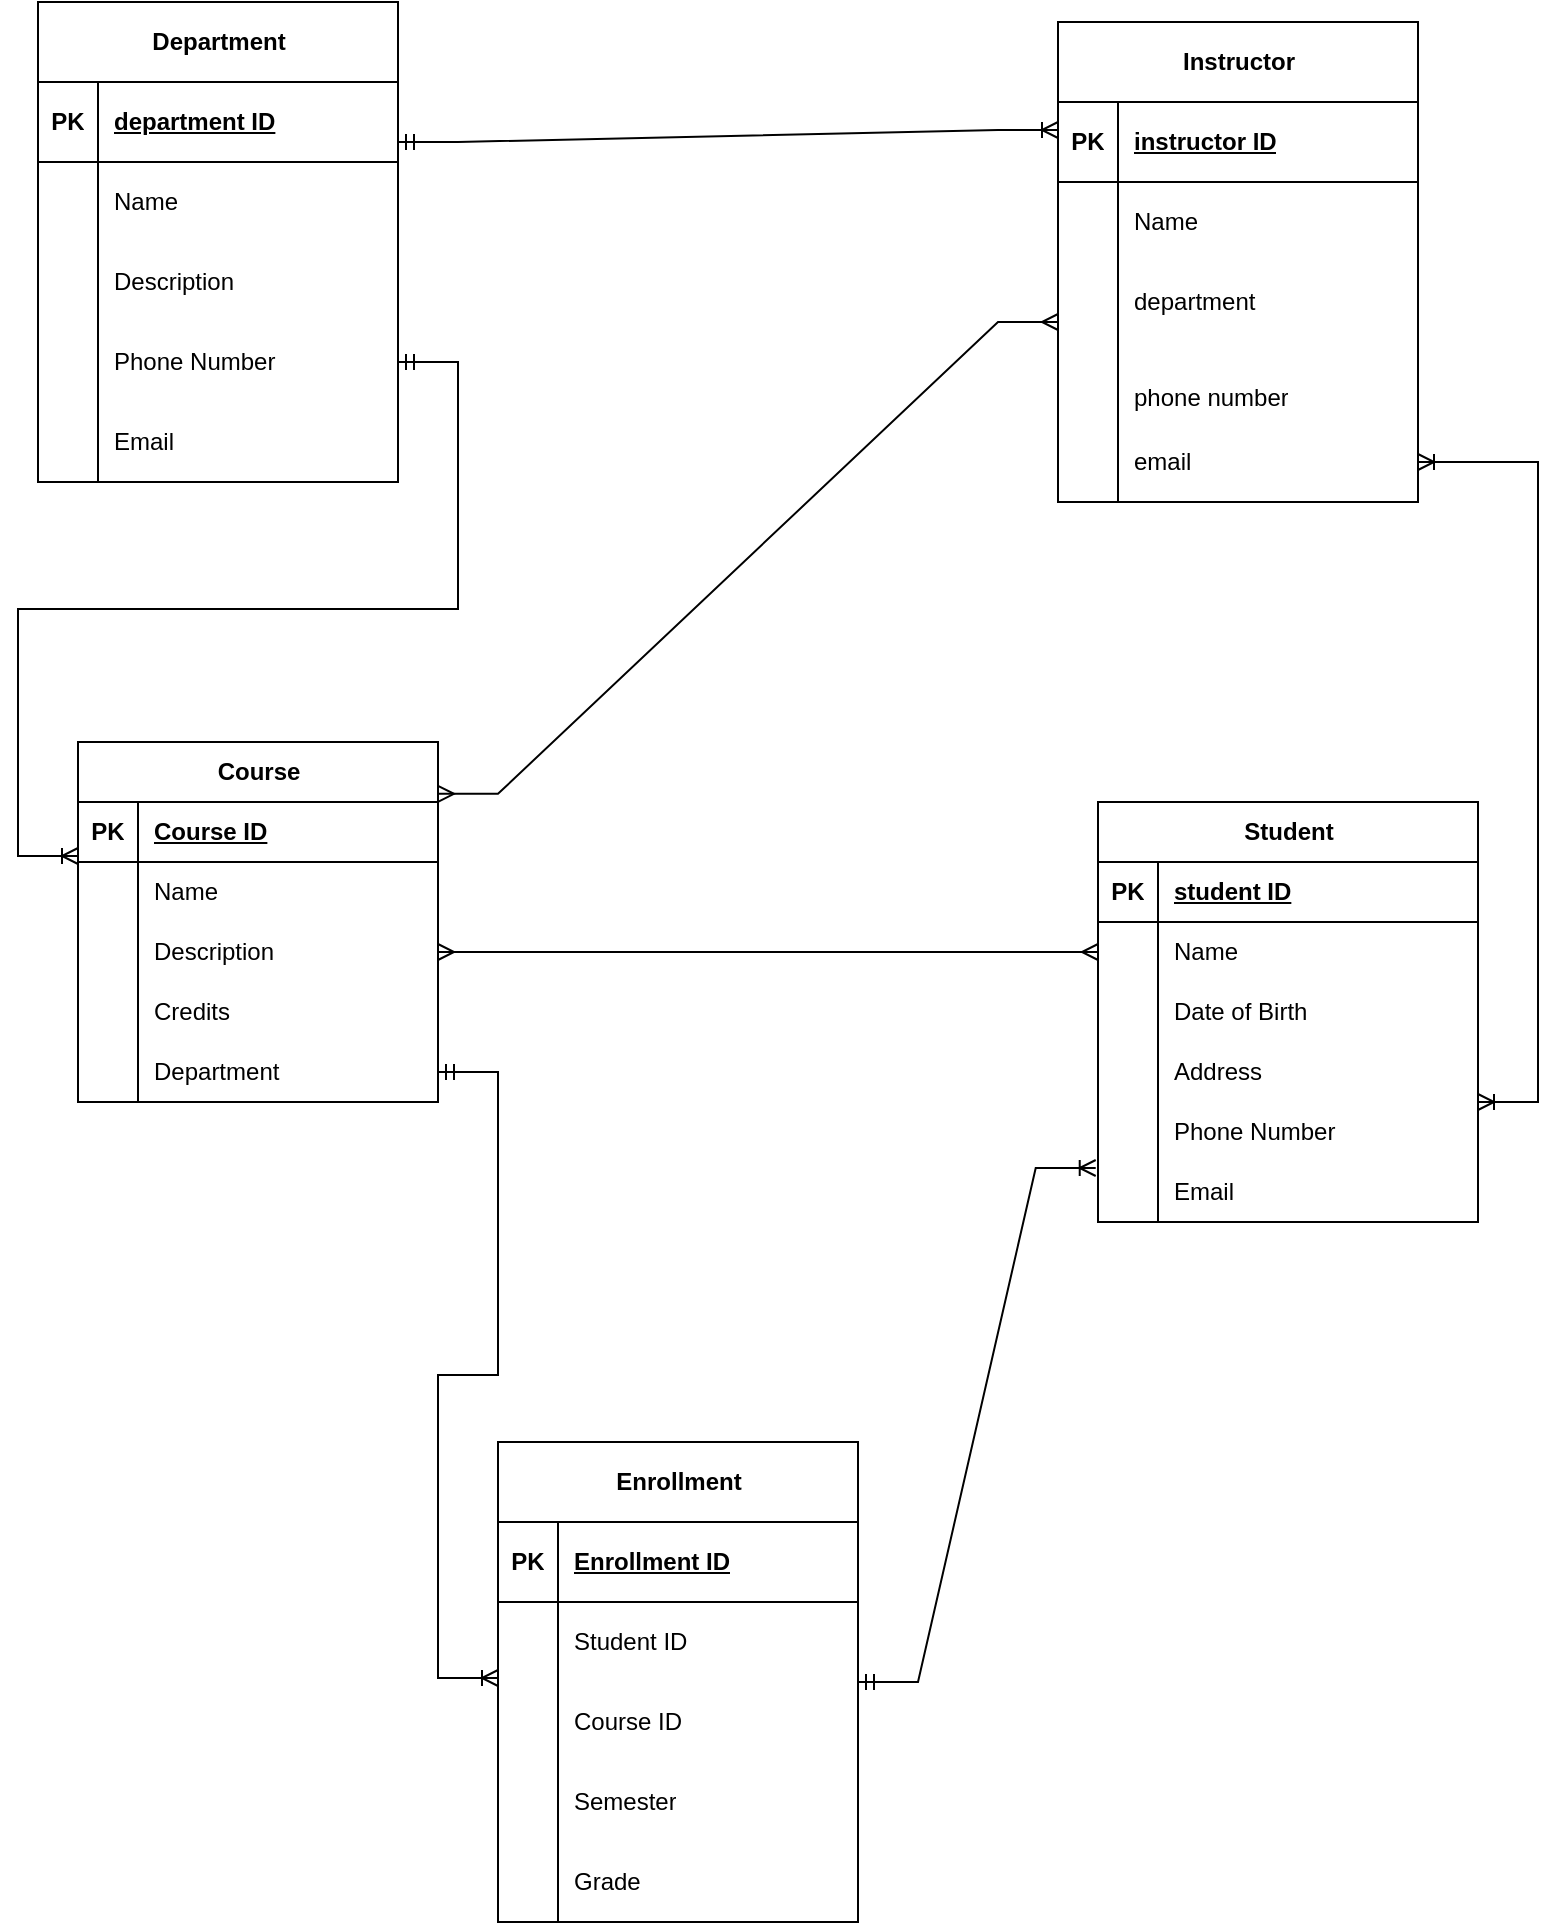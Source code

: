 <mxfile version="26.1.0">
  <diagram name="Page-1" id="ZjhNXSyMbfQHMw7DNjQ8">
    <mxGraphModel dx="852" dy="1535" grid="1" gridSize="10" guides="1" tooltips="1" connect="1" arrows="1" fold="1" page="1" pageScale="1" pageWidth="850" pageHeight="1100" math="0" shadow="0">
      <root>
        <mxCell id="0" />
        <mxCell id="1" parent="0" />
        <mxCell id="JhYnzaIOFsgtqub18lOu-26" value="Department" style="shape=table;startSize=40;container=1;collapsible=1;childLayout=tableLayout;fixedRows=1;rowLines=0;fontStyle=1;align=center;resizeLast=1;html=1;" vertex="1" parent="1">
          <mxGeometry x="90" y="-1040" width="180" height="240" as="geometry" />
        </mxCell>
        <mxCell id="JhYnzaIOFsgtqub18lOu-27" value="" style="shape=tableRow;horizontal=0;startSize=0;swimlaneHead=0;swimlaneBody=0;fillColor=none;collapsible=0;dropTarget=0;points=[[0,0.5],[1,0.5]];portConstraint=eastwest;top=0;left=0;right=0;bottom=1;" vertex="1" parent="JhYnzaIOFsgtqub18lOu-26">
          <mxGeometry y="40" width="180" height="40" as="geometry" />
        </mxCell>
        <mxCell id="JhYnzaIOFsgtqub18lOu-28" value="PK" style="shape=partialRectangle;connectable=0;fillColor=none;top=0;left=0;bottom=0;right=0;fontStyle=1;overflow=hidden;whiteSpace=wrap;html=1;" vertex="1" parent="JhYnzaIOFsgtqub18lOu-27">
          <mxGeometry width="30" height="40" as="geometry">
            <mxRectangle width="30" height="40" as="alternateBounds" />
          </mxGeometry>
        </mxCell>
        <mxCell id="JhYnzaIOFsgtqub18lOu-29" value="department ID" style="shape=partialRectangle;connectable=0;fillColor=none;top=0;left=0;bottom=0;right=0;align=left;spacingLeft=6;fontStyle=5;overflow=hidden;whiteSpace=wrap;html=1;" vertex="1" parent="JhYnzaIOFsgtqub18lOu-27">
          <mxGeometry x="30" width="150" height="40" as="geometry">
            <mxRectangle width="150" height="40" as="alternateBounds" />
          </mxGeometry>
        </mxCell>
        <mxCell id="JhYnzaIOFsgtqub18lOu-33" value="" style="shape=tableRow;horizontal=0;startSize=0;swimlaneHead=0;swimlaneBody=0;fillColor=none;collapsible=0;dropTarget=0;points=[[0,0.5],[1,0.5]];portConstraint=eastwest;top=0;left=0;right=0;bottom=0;" vertex="1" parent="JhYnzaIOFsgtqub18lOu-26">
          <mxGeometry y="80" width="180" height="40" as="geometry" />
        </mxCell>
        <mxCell id="JhYnzaIOFsgtqub18lOu-34" value="" style="shape=partialRectangle;connectable=0;fillColor=none;top=0;left=0;bottom=0;right=0;editable=1;overflow=hidden;whiteSpace=wrap;html=1;" vertex="1" parent="JhYnzaIOFsgtqub18lOu-33">
          <mxGeometry width="30" height="40" as="geometry">
            <mxRectangle width="30" height="40" as="alternateBounds" />
          </mxGeometry>
        </mxCell>
        <mxCell id="JhYnzaIOFsgtqub18lOu-35" value="Name" style="shape=partialRectangle;connectable=0;fillColor=none;top=0;left=0;bottom=0;right=0;align=left;spacingLeft=6;overflow=hidden;whiteSpace=wrap;html=1;" vertex="1" parent="JhYnzaIOFsgtqub18lOu-33">
          <mxGeometry x="30" width="150" height="40" as="geometry">
            <mxRectangle width="150" height="40" as="alternateBounds" />
          </mxGeometry>
        </mxCell>
        <mxCell id="JhYnzaIOFsgtqub18lOu-36" value="" style="shape=tableRow;horizontal=0;startSize=0;swimlaneHead=0;swimlaneBody=0;fillColor=none;collapsible=0;dropTarget=0;points=[[0,0.5],[1,0.5]];portConstraint=eastwest;top=0;left=0;right=0;bottom=0;" vertex="1" parent="JhYnzaIOFsgtqub18lOu-26">
          <mxGeometry y="120" width="180" height="40" as="geometry" />
        </mxCell>
        <mxCell id="JhYnzaIOFsgtqub18lOu-37" value="" style="shape=partialRectangle;connectable=0;fillColor=none;top=0;left=0;bottom=0;right=0;editable=1;overflow=hidden;whiteSpace=wrap;html=1;" vertex="1" parent="JhYnzaIOFsgtqub18lOu-36">
          <mxGeometry width="30" height="40" as="geometry">
            <mxRectangle width="30" height="40" as="alternateBounds" />
          </mxGeometry>
        </mxCell>
        <mxCell id="JhYnzaIOFsgtqub18lOu-38" value="Description" style="shape=partialRectangle;connectable=0;fillColor=none;top=0;left=0;bottom=0;right=0;align=left;spacingLeft=6;overflow=hidden;whiteSpace=wrap;html=1;" vertex="1" parent="JhYnzaIOFsgtqub18lOu-36">
          <mxGeometry x="30" width="150" height="40" as="geometry">
            <mxRectangle width="150" height="40" as="alternateBounds" />
          </mxGeometry>
        </mxCell>
        <mxCell id="JhYnzaIOFsgtqub18lOu-71" style="shape=tableRow;horizontal=0;startSize=0;swimlaneHead=0;swimlaneBody=0;fillColor=none;collapsible=0;dropTarget=0;points=[[0,0.5],[1,0.5]];portConstraint=eastwest;top=0;left=0;right=0;bottom=0;" vertex="1" parent="JhYnzaIOFsgtqub18lOu-26">
          <mxGeometry y="160" width="180" height="40" as="geometry" />
        </mxCell>
        <mxCell id="JhYnzaIOFsgtqub18lOu-72" style="shape=partialRectangle;connectable=0;fillColor=none;top=0;left=0;bottom=0;right=0;editable=1;overflow=hidden;whiteSpace=wrap;html=1;" vertex="1" parent="JhYnzaIOFsgtqub18lOu-71">
          <mxGeometry width="30" height="40" as="geometry">
            <mxRectangle width="30" height="40" as="alternateBounds" />
          </mxGeometry>
        </mxCell>
        <mxCell id="JhYnzaIOFsgtqub18lOu-73" value="Phone Number" style="shape=partialRectangle;connectable=0;fillColor=none;top=0;left=0;bottom=0;right=0;align=left;spacingLeft=6;overflow=hidden;whiteSpace=wrap;html=1;" vertex="1" parent="JhYnzaIOFsgtqub18lOu-71">
          <mxGeometry x="30" width="150" height="40" as="geometry">
            <mxRectangle width="150" height="40" as="alternateBounds" />
          </mxGeometry>
        </mxCell>
        <mxCell id="JhYnzaIOFsgtqub18lOu-74" style="shape=tableRow;horizontal=0;startSize=0;swimlaneHead=0;swimlaneBody=0;fillColor=none;collapsible=0;dropTarget=0;points=[[0,0.5],[1,0.5]];portConstraint=eastwest;top=0;left=0;right=0;bottom=0;" vertex="1" parent="JhYnzaIOFsgtqub18lOu-26">
          <mxGeometry y="200" width="180" height="40" as="geometry" />
        </mxCell>
        <mxCell id="JhYnzaIOFsgtqub18lOu-75" style="shape=partialRectangle;connectable=0;fillColor=none;top=0;left=0;bottom=0;right=0;editable=1;overflow=hidden;whiteSpace=wrap;html=1;" vertex="1" parent="JhYnzaIOFsgtqub18lOu-74">
          <mxGeometry width="30" height="40" as="geometry">
            <mxRectangle width="30" height="40" as="alternateBounds" />
          </mxGeometry>
        </mxCell>
        <mxCell id="JhYnzaIOFsgtqub18lOu-76" value="Email" style="shape=partialRectangle;connectable=0;fillColor=none;top=0;left=0;bottom=0;right=0;align=left;spacingLeft=6;overflow=hidden;whiteSpace=wrap;html=1;" vertex="1" parent="JhYnzaIOFsgtqub18lOu-74">
          <mxGeometry x="30" width="150" height="40" as="geometry">
            <mxRectangle width="150" height="40" as="alternateBounds" />
          </mxGeometry>
        </mxCell>
        <mxCell id="JhYnzaIOFsgtqub18lOu-55" value="Instructor" style="shape=table;startSize=40;container=1;collapsible=1;childLayout=tableLayout;fixedRows=1;rowLines=0;fontStyle=1;align=center;resizeLast=1;html=1;" vertex="1" parent="1">
          <mxGeometry x="600" y="-1030" width="180" height="240" as="geometry" />
        </mxCell>
        <mxCell id="JhYnzaIOFsgtqub18lOu-56" value="" style="shape=tableRow;horizontal=0;startSize=0;swimlaneHead=0;swimlaneBody=0;fillColor=none;collapsible=0;dropTarget=0;points=[[0,0.5],[1,0.5]];portConstraint=eastwest;top=0;left=0;right=0;bottom=1;" vertex="1" parent="JhYnzaIOFsgtqub18lOu-55">
          <mxGeometry y="40" width="180" height="40" as="geometry" />
        </mxCell>
        <mxCell id="JhYnzaIOFsgtqub18lOu-57" value="PK" style="shape=partialRectangle;connectable=0;fillColor=none;top=0;left=0;bottom=0;right=0;fontStyle=1;overflow=hidden;whiteSpace=wrap;html=1;" vertex="1" parent="JhYnzaIOFsgtqub18lOu-56">
          <mxGeometry width="30" height="40" as="geometry">
            <mxRectangle width="30" height="40" as="alternateBounds" />
          </mxGeometry>
        </mxCell>
        <mxCell id="JhYnzaIOFsgtqub18lOu-58" value="instructor ID" style="shape=partialRectangle;connectable=0;fillColor=none;top=0;left=0;bottom=0;right=0;align=left;spacingLeft=6;fontStyle=5;overflow=hidden;whiteSpace=wrap;html=1;" vertex="1" parent="JhYnzaIOFsgtqub18lOu-56">
          <mxGeometry x="30" width="150" height="40" as="geometry">
            <mxRectangle width="150" height="40" as="alternateBounds" />
          </mxGeometry>
        </mxCell>
        <mxCell id="JhYnzaIOFsgtqub18lOu-59" value="" style="shape=tableRow;horizontal=0;startSize=0;swimlaneHead=0;swimlaneBody=0;fillColor=none;collapsible=0;dropTarget=0;points=[[0,0.5],[1,0.5]];portConstraint=eastwest;top=0;left=0;right=0;bottom=0;" vertex="1" parent="JhYnzaIOFsgtqub18lOu-55">
          <mxGeometry y="80" width="180" height="40" as="geometry" />
        </mxCell>
        <mxCell id="JhYnzaIOFsgtqub18lOu-60" value="" style="shape=partialRectangle;connectable=0;fillColor=none;top=0;left=0;bottom=0;right=0;editable=1;overflow=hidden;whiteSpace=wrap;html=1;" vertex="1" parent="JhYnzaIOFsgtqub18lOu-59">
          <mxGeometry width="30" height="40" as="geometry">
            <mxRectangle width="30" height="40" as="alternateBounds" />
          </mxGeometry>
        </mxCell>
        <mxCell id="JhYnzaIOFsgtqub18lOu-61" value="Name" style="shape=partialRectangle;connectable=0;fillColor=none;top=0;left=0;bottom=0;right=0;align=left;spacingLeft=6;overflow=hidden;whiteSpace=wrap;html=1;" vertex="1" parent="JhYnzaIOFsgtqub18lOu-59">
          <mxGeometry x="30" width="150" height="40" as="geometry">
            <mxRectangle width="150" height="40" as="alternateBounds" />
          </mxGeometry>
        </mxCell>
        <mxCell id="JhYnzaIOFsgtqub18lOu-62" value="" style="shape=tableRow;horizontal=0;startSize=0;swimlaneHead=0;swimlaneBody=0;fillColor=none;collapsible=0;dropTarget=0;points=[[0,0.5],[1,0.5]];portConstraint=eastwest;top=0;left=0;right=0;bottom=0;" vertex="1" parent="JhYnzaIOFsgtqub18lOu-55">
          <mxGeometry y="120" width="180" height="40" as="geometry" />
        </mxCell>
        <mxCell id="JhYnzaIOFsgtqub18lOu-63" value="" style="shape=partialRectangle;connectable=0;fillColor=none;top=0;left=0;bottom=0;right=0;editable=1;overflow=hidden;whiteSpace=wrap;html=1;" vertex="1" parent="JhYnzaIOFsgtqub18lOu-62">
          <mxGeometry width="30" height="40" as="geometry">
            <mxRectangle width="30" height="40" as="alternateBounds" />
          </mxGeometry>
        </mxCell>
        <mxCell id="JhYnzaIOFsgtqub18lOu-64" value="department" style="shape=partialRectangle;connectable=0;fillColor=none;top=0;left=0;bottom=0;right=0;align=left;spacingLeft=6;overflow=hidden;whiteSpace=wrap;html=1;" vertex="1" parent="JhYnzaIOFsgtqub18lOu-62">
          <mxGeometry x="30" width="150" height="40" as="geometry">
            <mxRectangle width="150" height="40" as="alternateBounds" />
          </mxGeometry>
        </mxCell>
        <mxCell id="JhYnzaIOFsgtqub18lOu-65" value="" style="shape=tableRow;horizontal=0;startSize=0;swimlaneHead=0;swimlaneBody=0;fillColor=none;collapsible=0;dropTarget=0;points=[[0,0.5],[1,0.5]];portConstraint=eastwest;top=0;left=0;right=0;bottom=0;" vertex="1" parent="JhYnzaIOFsgtqub18lOu-55">
          <mxGeometry y="160" width="180" height="40" as="geometry" />
        </mxCell>
        <mxCell id="JhYnzaIOFsgtqub18lOu-66" value="" style="shape=partialRectangle;connectable=0;fillColor=none;top=0;left=0;bottom=0;right=0;editable=1;overflow=hidden;whiteSpace=wrap;html=1;" vertex="1" parent="JhYnzaIOFsgtqub18lOu-65">
          <mxGeometry width="30" height="40" as="geometry">
            <mxRectangle width="30" height="40" as="alternateBounds" />
          </mxGeometry>
        </mxCell>
        <mxCell id="JhYnzaIOFsgtqub18lOu-67" value="&lt;div&gt;&lt;br&gt;&lt;/div&gt;&lt;div&gt;phone number&lt;/div&gt;" style="shape=partialRectangle;connectable=0;fillColor=none;top=0;left=0;bottom=0;right=0;align=left;spacingLeft=6;overflow=hidden;whiteSpace=wrap;html=1;" vertex="1" parent="JhYnzaIOFsgtqub18lOu-65">
          <mxGeometry x="30" width="150" height="40" as="geometry">
            <mxRectangle width="150" height="40" as="alternateBounds" />
          </mxGeometry>
        </mxCell>
        <mxCell id="JhYnzaIOFsgtqub18lOu-68" style="shape=tableRow;horizontal=0;startSize=0;swimlaneHead=0;swimlaneBody=0;fillColor=none;collapsible=0;dropTarget=0;points=[[0,0.5],[1,0.5]];portConstraint=eastwest;top=0;left=0;right=0;bottom=0;" vertex="1" parent="JhYnzaIOFsgtqub18lOu-55">
          <mxGeometry y="200" width="180" height="40" as="geometry" />
        </mxCell>
        <mxCell id="JhYnzaIOFsgtqub18lOu-69" style="shape=partialRectangle;connectable=0;fillColor=none;top=0;left=0;bottom=0;right=0;editable=1;overflow=hidden;whiteSpace=wrap;html=1;" vertex="1" parent="JhYnzaIOFsgtqub18lOu-68">
          <mxGeometry width="30" height="40" as="geometry">
            <mxRectangle width="30" height="40" as="alternateBounds" />
          </mxGeometry>
        </mxCell>
        <mxCell id="JhYnzaIOFsgtqub18lOu-70" value="email" style="shape=partialRectangle;connectable=0;fillColor=none;top=0;left=0;bottom=0;right=0;align=left;spacingLeft=6;overflow=hidden;whiteSpace=wrap;html=1;" vertex="1" parent="JhYnzaIOFsgtqub18lOu-68">
          <mxGeometry x="30" width="150" height="40" as="geometry">
            <mxRectangle width="150" height="40" as="alternateBounds" />
          </mxGeometry>
        </mxCell>
        <mxCell id="JhYnzaIOFsgtqub18lOu-77" value="Course" style="shape=table;startSize=30;container=1;collapsible=1;childLayout=tableLayout;fixedRows=1;rowLines=0;fontStyle=1;align=center;resizeLast=1;html=1;" vertex="1" parent="1">
          <mxGeometry x="110" y="-670" width="180" height="180" as="geometry" />
        </mxCell>
        <mxCell id="JhYnzaIOFsgtqub18lOu-78" value="" style="shape=tableRow;horizontal=0;startSize=0;swimlaneHead=0;swimlaneBody=0;fillColor=none;collapsible=0;dropTarget=0;points=[[0,0.5],[1,0.5]];portConstraint=eastwest;top=0;left=0;right=0;bottom=1;" vertex="1" parent="JhYnzaIOFsgtqub18lOu-77">
          <mxGeometry y="30" width="180" height="30" as="geometry" />
        </mxCell>
        <mxCell id="JhYnzaIOFsgtqub18lOu-79" value="PK" style="shape=partialRectangle;connectable=0;fillColor=none;top=0;left=0;bottom=0;right=0;fontStyle=1;overflow=hidden;whiteSpace=wrap;html=1;" vertex="1" parent="JhYnzaIOFsgtqub18lOu-78">
          <mxGeometry width="30" height="30" as="geometry">
            <mxRectangle width="30" height="30" as="alternateBounds" />
          </mxGeometry>
        </mxCell>
        <mxCell id="JhYnzaIOFsgtqub18lOu-80" value="Course ID" style="shape=partialRectangle;connectable=0;fillColor=none;top=0;left=0;bottom=0;right=0;align=left;spacingLeft=6;fontStyle=5;overflow=hidden;whiteSpace=wrap;html=1;" vertex="1" parent="JhYnzaIOFsgtqub18lOu-78">
          <mxGeometry x="30" width="150" height="30" as="geometry">
            <mxRectangle width="150" height="30" as="alternateBounds" />
          </mxGeometry>
        </mxCell>
        <mxCell id="JhYnzaIOFsgtqub18lOu-81" value="" style="shape=tableRow;horizontal=0;startSize=0;swimlaneHead=0;swimlaneBody=0;fillColor=none;collapsible=0;dropTarget=0;points=[[0,0.5],[1,0.5]];portConstraint=eastwest;top=0;left=0;right=0;bottom=0;" vertex="1" parent="JhYnzaIOFsgtqub18lOu-77">
          <mxGeometry y="60" width="180" height="30" as="geometry" />
        </mxCell>
        <mxCell id="JhYnzaIOFsgtqub18lOu-82" value="" style="shape=partialRectangle;connectable=0;fillColor=none;top=0;left=0;bottom=0;right=0;editable=1;overflow=hidden;whiteSpace=wrap;html=1;" vertex="1" parent="JhYnzaIOFsgtqub18lOu-81">
          <mxGeometry width="30" height="30" as="geometry">
            <mxRectangle width="30" height="30" as="alternateBounds" />
          </mxGeometry>
        </mxCell>
        <mxCell id="JhYnzaIOFsgtqub18lOu-83" value="Name" style="shape=partialRectangle;connectable=0;fillColor=none;top=0;left=0;bottom=0;right=0;align=left;spacingLeft=6;overflow=hidden;whiteSpace=wrap;html=1;" vertex="1" parent="JhYnzaIOFsgtqub18lOu-81">
          <mxGeometry x="30" width="150" height="30" as="geometry">
            <mxRectangle width="150" height="30" as="alternateBounds" />
          </mxGeometry>
        </mxCell>
        <mxCell id="JhYnzaIOFsgtqub18lOu-84" value="" style="shape=tableRow;horizontal=0;startSize=0;swimlaneHead=0;swimlaneBody=0;fillColor=none;collapsible=0;dropTarget=0;points=[[0,0.5],[1,0.5]];portConstraint=eastwest;top=0;left=0;right=0;bottom=0;" vertex="1" parent="JhYnzaIOFsgtqub18lOu-77">
          <mxGeometry y="90" width="180" height="30" as="geometry" />
        </mxCell>
        <mxCell id="JhYnzaIOFsgtqub18lOu-85" value="" style="shape=partialRectangle;connectable=0;fillColor=none;top=0;left=0;bottom=0;right=0;editable=1;overflow=hidden;whiteSpace=wrap;html=1;" vertex="1" parent="JhYnzaIOFsgtqub18lOu-84">
          <mxGeometry width="30" height="30" as="geometry">
            <mxRectangle width="30" height="30" as="alternateBounds" />
          </mxGeometry>
        </mxCell>
        <mxCell id="JhYnzaIOFsgtqub18lOu-86" value="Description" style="shape=partialRectangle;connectable=0;fillColor=none;top=0;left=0;bottom=0;right=0;align=left;spacingLeft=6;overflow=hidden;whiteSpace=wrap;html=1;" vertex="1" parent="JhYnzaIOFsgtqub18lOu-84">
          <mxGeometry x="30" width="150" height="30" as="geometry">
            <mxRectangle width="150" height="30" as="alternateBounds" />
          </mxGeometry>
        </mxCell>
        <mxCell id="JhYnzaIOFsgtqub18lOu-87" value="" style="shape=tableRow;horizontal=0;startSize=0;swimlaneHead=0;swimlaneBody=0;fillColor=none;collapsible=0;dropTarget=0;points=[[0,0.5],[1,0.5]];portConstraint=eastwest;top=0;left=0;right=0;bottom=0;" vertex="1" parent="JhYnzaIOFsgtqub18lOu-77">
          <mxGeometry y="120" width="180" height="30" as="geometry" />
        </mxCell>
        <mxCell id="JhYnzaIOFsgtqub18lOu-88" value="" style="shape=partialRectangle;connectable=0;fillColor=none;top=0;left=0;bottom=0;right=0;editable=1;overflow=hidden;whiteSpace=wrap;html=1;" vertex="1" parent="JhYnzaIOFsgtqub18lOu-87">
          <mxGeometry width="30" height="30" as="geometry">
            <mxRectangle width="30" height="30" as="alternateBounds" />
          </mxGeometry>
        </mxCell>
        <mxCell id="JhYnzaIOFsgtqub18lOu-89" value="Credits" style="shape=partialRectangle;connectable=0;fillColor=none;top=0;left=0;bottom=0;right=0;align=left;spacingLeft=6;overflow=hidden;whiteSpace=wrap;html=1;" vertex="1" parent="JhYnzaIOFsgtqub18lOu-87">
          <mxGeometry x="30" width="150" height="30" as="geometry">
            <mxRectangle width="150" height="30" as="alternateBounds" />
          </mxGeometry>
        </mxCell>
        <mxCell id="JhYnzaIOFsgtqub18lOu-90" style="shape=tableRow;horizontal=0;startSize=0;swimlaneHead=0;swimlaneBody=0;fillColor=none;collapsible=0;dropTarget=0;points=[[0,0.5],[1,0.5]];portConstraint=eastwest;top=0;left=0;right=0;bottom=0;" vertex="1" parent="JhYnzaIOFsgtqub18lOu-77">
          <mxGeometry y="150" width="180" height="30" as="geometry" />
        </mxCell>
        <mxCell id="JhYnzaIOFsgtqub18lOu-91" style="shape=partialRectangle;connectable=0;fillColor=none;top=0;left=0;bottom=0;right=0;editable=1;overflow=hidden;whiteSpace=wrap;html=1;" vertex="1" parent="JhYnzaIOFsgtqub18lOu-90">
          <mxGeometry width="30" height="30" as="geometry">
            <mxRectangle width="30" height="30" as="alternateBounds" />
          </mxGeometry>
        </mxCell>
        <mxCell id="JhYnzaIOFsgtqub18lOu-92" value="Department" style="shape=partialRectangle;connectable=0;fillColor=none;top=0;left=0;bottom=0;right=0;align=left;spacingLeft=6;overflow=hidden;whiteSpace=wrap;html=1;" vertex="1" parent="JhYnzaIOFsgtqub18lOu-90">
          <mxGeometry x="30" width="150" height="30" as="geometry">
            <mxRectangle width="150" height="30" as="alternateBounds" />
          </mxGeometry>
        </mxCell>
        <mxCell id="JhYnzaIOFsgtqub18lOu-96" value="Student" style="shape=table;startSize=30;container=1;collapsible=1;childLayout=tableLayout;fixedRows=1;rowLines=0;fontStyle=1;align=center;resizeLast=1;html=1;" vertex="1" parent="1">
          <mxGeometry x="620" y="-640" width="190" height="210" as="geometry" />
        </mxCell>
        <mxCell id="JhYnzaIOFsgtqub18lOu-97" value="" style="shape=tableRow;horizontal=0;startSize=0;swimlaneHead=0;swimlaneBody=0;fillColor=none;collapsible=0;dropTarget=0;points=[[0,0.5],[1,0.5]];portConstraint=eastwest;top=0;left=0;right=0;bottom=1;" vertex="1" parent="JhYnzaIOFsgtqub18lOu-96">
          <mxGeometry y="30" width="190" height="30" as="geometry" />
        </mxCell>
        <mxCell id="JhYnzaIOFsgtqub18lOu-98" value="PK" style="shape=partialRectangle;connectable=0;fillColor=none;top=0;left=0;bottom=0;right=0;fontStyle=1;overflow=hidden;whiteSpace=wrap;html=1;" vertex="1" parent="JhYnzaIOFsgtqub18lOu-97">
          <mxGeometry width="30" height="30" as="geometry">
            <mxRectangle width="30" height="30" as="alternateBounds" />
          </mxGeometry>
        </mxCell>
        <mxCell id="JhYnzaIOFsgtqub18lOu-99" value="student ID" style="shape=partialRectangle;connectable=0;fillColor=none;top=0;left=0;bottom=0;right=0;align=left;spacingLeft=6;fontStyle=5;overflow=hidden;whiteSpace=wrap;html=1;" vertex="1" parent="JhYnzaIOFsgtqub18lOu-97">
          <mxGeometry x="30" width="160" height="30" as="geometry">
            <mxRectangle width="160" height="30" as="alternateBounds" />
          </mxGeometry>
        </mxCell>
        <mxCell id="JhYnzaIOFsgtqub18lOu-100" value="" style="shape=tableRow;horizontal=0;startSize=0;swimlaneHead=0;swimlaneBody=0;fillColor=none;collapsible=0;dropTarget=0;points=[[0,0.5],[1,0.5]];portConstraint=eastwest;top=0;left=0;right=0;bottom=0;" vertex="1" parent="JhYnzaIOFsgtqub18lOu-96">
          <mxGeometry y="60" width="190" height="30" as="geometry" />
        </mxCell>
        <mxCell id="JhYnzaIOFsgtqub18lOu-101" value="" style="shape=partialRectangle;connectable=0;fillColor=none;top=0;left=0;bottom=0;right=0;editable=1;overflow=hidden;whiteSpace=wrap;html=1;" vertex="1" parent="JhYnzaIOFsgtqub18lOu-100">
          <mxGeometry width="30" height="30" as="geometry">
            <mxRectangle width="30" height="30" as="alternateBounds" />
          </mxGeometry>
        </mxCell>
        <mxCell id="JhYnzaIOFsgtqub18lOu-102" value="Name" style="shape=partialRectangle;connectable=0;fillColor=none;top=0;left=0;bottom=0;right=0;align=left;spacingLeft=6;overflow=hidden;whiteSpace=wrap;html=1;" vertex="1" parent="JhYnzaIOFsgtqub18lOu-100">
          <mxGeometry x="30" width="160" height="30" as="geometry">
            <mxRectangle width="160" height="30" as="alternateBounds" />
          </mxGeometry>
        </mxCell>
        <mxCell id="JhYnzaIOFsgtqub18lOu-103" value="" style="shape=tableRow;horizontal=0;startSize=0;swimlaneHead=0;swimlaneBody=0;fillColor=none;collapsible=0;dropTarget=0;points=[[0,0.5],[1,0.5]];portConstraint=eastwest;top=0;left=0;right=0;bottom=0;" vertex="1" parent="JhYnzaIOFsgtqub18lOu-96">
          <mxGeometry y="90" width="190" height="30" as="geometry" />
        </mxCell>
        <mxCell id="JhYnzaIOFsgtqub18lOu-104" value="" style="shape=partialRectangle;connectable=0;fillColor=none;top=0;left=0;bottom=0;right=0;editable=1;overflow=hidden;whiteSpace=wrap;html=1;" vertex="1" parent="JhYnzaIOFsgtqub18lOu-103">
          <mxGeometry width="30" height="30" as="geometry">
            <mxRectangle width="30" height="30" as="alternateBounds" />
          </mxGeometry>
        </mxCell>
        <mxCell id="JhYnzaIOFsgtqub18lOu-105" value="Date of Birth" style="shape=partialRectangle;connectable=0;fillColor=none;top=0;left=0;bottom=0;right=0;align=left;spacingLeft=6;overflow=hidden;whiteSpace=wrap;html=1;" vertex="1" parent="JhYnzaIOFsgtqub18lOu-103">
          <mxGeometry x="30" width="160" height="30" as="geometry">
            <mxRectangle width="160" height="30" as="alternateBounds" />
          </mxGeometry>
        </mxCell>
        <mxCell id="JhYnzaIOFsgtqub18lOu-106" value="" style="shape=tableRow;horizontal=0;startSize=0;swimlaneHead=0;swimlaneBody=0;fillColor=none;collapsible=0;dropTarget=0;points=[[0,0.5],[1,0.5]];portConstraint=eastwest;top=0;left=0;right=0;bottom=0;" vertex="1" parent="JhYnzaIOFsgtqub18lOu-96">
          <mxGeometry y="120" width="190" height="30" as="geometry" />
        </mxCell>
        <mxCell id="JhYnzaIOFsgtqub18lOu-107" value="" style="shape=partialRectangle;connectable=0;fillColor=none;top=0;left=0;bottom=0;right=0;editable=1;overflow=hidden;whiteSpace=wrap;html=1;" vertex="1" parent="JhYnzaIOFsgtqub18lOu-106">
          <mxGeometry width="30" height="30" as="geometry">
            <mxRectangle width="30" height="30" as="alternateBounds" />
          </mxGeometry>
        </mxCell>
        <mxCell id="JhYnzaIOFsgtqub18lOu-108" value="Address" style="shape=partialRectangle;connectable=0;fillColor=none;top=0;left=0;bottom=0;right=0;align=left;spacingLeft=6;overflow=hidden;whiteSpace=wrap;html=1;" vertex="1" parent="JhYnzaIOFsgtqub18lOu-106">
          <mxGeometry x="30" width="160" height="30" as="geometry">
            <mxRectangle width="160" height="30" as="alternateBounds" />
          </mxGeometry>
        </mxCell>
        <mxCell id="JhYnzaIOFsgtqub18lOu-109" style="shape=tableRow;horizontal=0;startSize=0;swimlaneHead=0;swimlaneBody=0;fillColor=none;collapsible=0;dropTarget=0;points=[[0,0.5],[1,0.5]];portConstraint=eastwest;top=0;left=0;right=0;bottom=0;" vertex="1" parent="JhYnzaIOFsgtqub18lOu-96">
          <mxGeometry y="150" width="190" height="30" as="geometry" />
        </mxCell>
        <mxCell id="JhYnzaIOFsgtqub18lOu-110" style="shape=partialRectangle;connectable=0;fillColor=none;top=0;left=0;bottom=0;right=0;editable=1;overflow=hidden;whiteSpace=wrap;html=1;" vertex="1" parent="JhYnzaIOFsgtqub18lOu-109">
          <mxGeometry width="30" height="30" as="geometry">
            <mxRectangle width="30" height="30" as="alternateBounds" />
          </mxGeometry>
        </mxCell>
        <mxCell id="JhYnzaIOFsgtqub18lOu-111" value="Phone Number" style="shape=partialRectangle;connectable=0;fillColor=none;top=0;left=0;bottom=0;right=0;align=left;spacingLeft=6;overflow=hidden;whiteSpace=wrap;html=1;" vertex="1" parent="JhYnzaIOFsgtqub18lOu-109">
          <mxGeometry x="30" width="160" height="30" as="geometry">
            <mxRectangle width="160" height="30" as="alternateBounds" />
          </mxGeometry>
        </mxCell>
        <mxCell id="JhYnzaIOFsgtqub18lOu-112" style="shape=tableRow;horizontal=0;startSize=0;swimlaneHead=0;swimlaneBody=0;fillColor=none;collapsible=0;dropTarget=0;points=[[0,0.5],[1,0.5]];portConstraint=eastwest;top=0;left=0;right=0;bottom=0;" vertex="1" parent="JhYnzaIOFsgtqub18lOu-96">
          <mxGeometry y="180" width="190" height="30" as="geometry" />
        </mxCell>
        <mxCell id="JhYnzaIOFsgtqub18lOu-113" style="shape=partialRectangle;connectable=0;fillColor=none;top=0;left=0;bottom=0;right=0;editable=1;overflow=hidden;whiteSpace=wrap;html=1;" vertex="1" parent="JhYnzaIOFsgtqub18lOu-112">
          <mxGeometry width="30" height="30" as="geometry">
            <mxRectangle width="30" height="30" as="alternateBounds" />
          </mxGeometry>
        </mxCell>
        <mxCell id="JhYnzaIOFsgtqub18lOu-114" value="Email" style="shape=partialRectangle;connectable=0;fillColor=none;top=0;left=0;bottom=0;right=0;align=left;spacingLeft=6;overflow=hidden;whiteSpace=wrap;html=1;" vertex="1" parent="JhYnzaIOFsgtqub18lOu-112">
          <mxGeometry x="30" width="160" height="30" as="geometry">
            <mxRectangle width="160" height="30" as="alternateBounds" />
          </mxGeometry>
        </mxCell>
        <mxCell id="JhYnzaIOFsgtqub18lOu-115" value="Enrollment" style="shape=table;startSize=40;container=1;collapsible=1;childLayout=tableLayout;fixedRows=1;rowLines=0;fontStyle=1;align=center;resizeLast=1;html=1;" vertex="1" parent="1">
          <mxGeometry x="320" y="-320" width="180" height="240" as="geometry" />
        </mxCell>
        <mxCell id="JhYnzaIOFsgtqub18lOu-116" value="" style="shape=tableRow;horizontal=0;startSize=0;swimlaneHead=0;swimlaneBody=0;fillColor=none;collapsible=0;dropTarget=0;points=[[0,0.5],[1,0.5]];portConstraint=eastwest;top=0;left=0;right=0;bottom=1;" vertex="1" parent="JhYnzaIOFsgtqub18lOu-115">
          <mxGeometry y="40" width="180" height="40" as="geometry" />
        </mxCell>
        <mxCell id="JhYnzaIOFsgtqub18lOu-117" value="PK" style="shape=partialRectangle;connectable=0;fillColor=none;top=0;left=0;bottom=0;right=0;fontStyle=1;overflow=hidden;whiteSpace=wrap;html=1;" vertex="1" parent="JhYnzaIOFsgtqub18lOu-116">
          <mxGeometry width="30" height="40" as="geometry">
            <mxRectangle width="30" height="40" as="alternateBounds" />
          </mxGeometry>
        </mxCell>
        <mxCell id="JhYnzaIOFsgtqub18lOu-118" value="Enrollment ID" style="shape=partialRectangle;connectable=0;fillColor=none;top=0;left=0;bottom=0;right=0;align=left;spacingLeft=6;fontStyle=5;overflow=hidden;whiteSpace=wrap;html=1;" vertex="1" parent="JhYnzaIOFsgtqub18lOu-116">
          <mxGeometry x="30" width="150" height="40" as="geometry">
            <mxRectangle width="150" height="40" as="alternateBounds" />
          </mxGeometry>
        </mxCell>
        <mxCell id="JhYnzaIOFsgtqub18lOu-119" value="" style="shape=tableRow;horizontal=0;startSize=0;swimlaneHead=0;swimlaneBody=0;fillColor=none;collapsible=0;dropTarget=0;points=[[0,0.5],[1,0.5]];portConstraint=eastwest;top=0;left=0;right=0;bottom=0;" vertex="1" parent="JhYnzaIOFsgtqub18lOu-115">
          <mxGeometry y="80" width="180" height="40" as="geometry" />
        </mxCell>
        <mxCell id="JhYnzaIOFsgtqub18lOu-120" value="" style="shape=partialRectangle;connectable=0;fillColor=none;top=0;left=0;bottom=0;right=0;editable=1;overflow=hidden;whiteSpace=wrap;html=1;" vertex="1" parent="JhYnzaIOFsgtqub18lOu-119">
          <mxGeometry width="30" height="40" as="geometry">
            <mxRectangle width="30" height="40" as="alternateBounds" />
          </mxGeometry>
        </mxCell>
        <mxCell id="JhYnzaIOFsgtqub18lOu-121" value="Student ID" style="shape=partialRectangle;connectable=0;fillColor=none;top=0;left=0;bottom=0;right=0;align=left;spacingLeft=6;overflow=hidden;whiteSpace=wrap;html=1;" vertex="1" parent="JhYnzaIOFsgtqub18lOu-119">
          <mxGeometry x="30" width="150" height="40" as="geometry">
            <mxRectangle width="150" height="40" as="alternateBounds" />
          </mxGeometry>
        </mxCell>
        <mxCell id="JhYnzaIOFsgtqub18lOu-122" value="" style="shape=tableRow;horizontal=0;startSize=0;swimlaneHead=0;swimlaneBody=0;fillColor=none;collapsible=0;dropTarget=0;points=[[0,0.5],[1,0.5]];portConstraint=eastwest;top=0;left=0;right=0;bottom=0;" vertex="1" parent="JhYnzaIOFsgtqub18lOu-115">
          <mxGeometry y="120" width="180" height="40" as="geometry" />
        </mxCell>
        <mxCell id="JhYnzaIOFsgtqub18lOu-123" value="" style="shape=partialRectangle;connectable=0;fillColor=none;top=0;left=0;bottom=0;right=0;editable=1;overflow=hidden;whiteSpace=wrap;html=1;" vertex="1" parent="JhYnzaIOFsgtqub18lOu-122">
          <mxGeometry width="30" height="40" as="geometry">
            <mxRectangle width="30" height="40" as="alternateBounds" />
          </mxGeometry>
        </mxCell>
        <mxCell id="JhYnzaIOFsgtqub18lOu-124" value="Course ID" style="shape=partialRectangle;connectable=0;fillColor=none;top=0;left=0;bottom=0;right=0;align=left;spacingLeft=6;overflow=hidden;whiteSpace=wrap;html=1;" vertex="1" parent="JhYnzaIOFsgtqub18lOu-122">
          <mxGeometry x="30" width="150" height="40" as="geometry">
            <mxRectangle width="150" height="40" as="alternateBounds" />
          </mxGeometry>
        </mxCell>
        <mxCell id="JhYnzaIOFsgtqub18lOu-125" value="" style="shape=tableRow;horizontal=0;startSize=0;swimlaneHead=0;swimlaneBody=0;fillColor=none;collapsible=0;dropTarget=0;points=[[0,0.5],[1,0.5]];portConstraint=eastwest;top=0;left=0;right=0;bottom=0;" vertex="1" parent="JhYnzaIOFsgtqub18lOu-115">
          <mxGeometry y="160" width="180" height="40" as="geometry" />
        </mxCell>
        <mxCell id="JhYnzaIOFsgtqub18lOu-126" value="" style="shape=partialRectangle;connectable=0;fillColor=none;top=0;left=0;bottom=0;right=0;editable=1;overflow=hidden;whiteSpace=wrap;html=1;" vertex="1" parent="JhYnzaIOFsgtqub18lOu-125">
          <mxGeometry width="30" height="40" as="geometry">
            <mxRectangle width="30" height="40" as="alternateBounds" />
          </mxGeometry>
        </mxCell>
        <mxCell id="JhYnzaIOFsgtqub18lOu-127" value="Semester" style="shape=partialRectangle;connectable=0;fillColor=none;top=0;left=0;bottom=0;right=0;align=left;spacingLeft=6;overflow=hidden;whiteSpace=wrap;html=1;" vertex="1" parent="JhYnzaIOFsgtqub18lOu-125">
          <mxGeometry x="30" width="150" height="40" as="geometry">
            <mxRectangle width="150" height="40" as="alternateBounds" />
          </mxGeometry>
        </mxCell>
        <mxCell id="JhYnzaIOFsgtqub18lOu-128" style="shape=tableRow;horizontal=0;startSize=0;swimlaneHead=0;swimlaneBody=0;fillColor=none;collapsible=0;dropTarget=0;points=[[0,0.5],[1,0.5]];portConstraint=eastwest;top=0;left=0;right=0;bottom=0;" vertex="1" parent="JhYnzaIOFsgtqub18lOu-115">
          <mxGeometry y="200" width="180" height="40" as="geometry" />
        </mxCell>
        <mxCell id="JhYnzaIOFsgtqub18lOu-129" style="shape=partialRectangle;connectable=0;fillColor=none;top=0;left=0;bottom=0;right=0;editable=1;overflow=hidden;whiteSpace=wrap;html=1;" vertex="1" parent="JhYnzaIOFsgtqub18lOu-128">
          <mxGeometry width="30" height="40" as="geometry">
            <mxRectangle width="30" height="40" as="alternateBounds" />
          </mxGeometry>
        </mxCell>
        <mxCell id="JhYnzaIOFsgtqub18lOu-130" value="Grade" style="shape=partialRectangle;connectable=0;fillColor=none;top=0;left=0;bottom=0;right=0;align=left;spacingLeft=6;overflow=hidden;whiteSpace=wrap;html=1;" vertex="1" parent="JhYnzaIOFsgtqub18lOu-128">
          <mxGeometry x="30" width="150" height="40" as="geometry">
            <mxRectangle width="150" height="40" as="alternateBounds" />
          </mxGeometry>
        </mxCell>
        <mxCell id="JhYnzaIOFsgtqub18lOu-144" value="" style="edgeStyle=entityRelationEdgeStyle;fontSize=12;html=1;endArrow=ERoneToMany;startArrow=ERmandOne;rounded=0;entryX=0;entryY=0.35;entryDx=0;entryDy=0;entryPerimeter=0;exitX=1;exitY=0.75;exitDx=0;exitDy=0;exitPerimeter=0;" edge="1" parent="1" source="JhYnzaIOFsgtqub18lOu-27" target="JhYnzaIOFsgtqub18lOu-56">
          <mxGeometry width="100" height="100" relative="1" as="geometry">
            <mxPoint x="230" y="-1080" as="sourcePoint" />
            <mxPoint x="560" y="-1070" as="targetPoint" />
            <Array as="points">
              <mxPoint x="250" y="-1030" />
              <mxPoint x="377.02" y="-1139" />
              <mxPoint x="377.02" y="-1149" />
              <mxPoint x="560" y="-1090" />
              <mxPoint x="407.02" y="-1179" />
            </Array>
          </mxGeometry>
        </mxCell>
        <mxCell id="JhYnzaIOFsgtqub18lOu-145" value="" style="edgeStyle=entityRelationEdgeStyle;fontSize=12;html=1;endArrow=ERoneToMany;startArrow=ERmandOne;rounded=0;entryX=-0.006;entryY=0.1;entryDx=0;entryDy=0;entryPerimeter=0;" edge="1" parent="1" target="JhYnzaIOFsgtqub18lOu-112">
          <mxGeometry width="100" height="100" relative="1" as="geometry">
            <mxPoint x="500" y="-200" as="sourcePoint" />
            <mxPoint x="600" y="-300" as="targetPoint" />
            <Array as="points">
              <mxPoint x="600" y="-290" />
            </Array>
          </mxGeometry>
        </mxCell>
        <mxCell id="JhYnzaIOFsgtqub18lOu-146" value="" style="edgeStyle=entityRelationEdgeStyle;fontSize=12;html=1;endArrow=ERmany;startArrow=ERmany;rounded=0;exitX=1;exitY=0.5;exitDx=0;exitDy=0;entryX=0;entryY=0.5;entryDx=0;entryDy=0;" edge="1" parent="1" source="JhYnzaIOFsgtqub18lOu-84" target="JhYnzaIOFsgtqub18lOu-100">
          <mxGeometry width="100" height="100" relative="1" as="geometry">
            <mxPoint x="320" y="-600" as="sourcePoint" />
            <mxPoint x="620" y="-560" as="targetPoint" />
          </mxGeometry>
        </mxCell>
        <mxCell id="JhYnzaIOFsgtqub18lOu-147" value="" style="edgeStyle=entityRelationEdgeStyle;fontSize=12;html=1;endArrow=ERoneToMany;startArrow=ERmandOne;rounded=0;entryX=0;entryY=0.95;entryDx=0;entryDy=0;entryPerimeter=0;exitX=1;exitY=0.5;exitDx=0;exitDy=0;" edge="1" parent="1" source="JhYnzaIOFsgtqub18lOu-90" target="JhYnzaIOFsgtqub18lOu-119">
          <mxGeometry width="100" height="100" relative="1" as="geometry">
            <mxPoint x="180" y="-400" as="sourcePoint" />
            <mxPoint x="160" y="-410" as="targetPoint" />
          </mxGeometry>
        </mxCell>
        <mxCell id="JhYnzaIOFsgtqub18lOu-148" value="" style="edgeStyle=entityRelationEdgeStyle;fontSize=12;html=1;endArrow=ERmany;startArrow=ERmany;rounded=0;exitX=1;exitY=0.144;exitDx=0;exitDy=0;exitPerimeter=0;" edge="1" parent="1" source="JhYnzaIOFsgtqub18lOu-77">
          <mxGeometry width="100" height="100" relative="1" as="geometry">
            <mxPoint x="340" y="-700" as="sourcePoint" />
            <mxPoint x="600" y="-880" as="targetPoint" />
            <Array as="points">
              <mxPoint x="380" y="-770" />
            </Array>
          </mxGeometry>
        </mxCell>
        <mxCell id="JhYnzaIOFsgtqub18lOu-149" value="" style="edgeStyle=entityRelationEdgeStyle;fontSize=12;html=1;endArrow=ERoneToMany;startArrow=ERmandOne;rounded=0;" edge="1" parent="1">
          <mxGeometry width="100" height="100" relative="1" as="geometry">
            <mxPoint x="270" y="-860" as="sourcePoint" />
            <mxPoint x="110" y="-613" as="targetPoint" />
            <Array as="points">
              <mxPoint x="3.98" y="-794" />
              <mxPoint x="3.98" y="-794" />
              <mxPoint x="43.98" y="-794" />
              <mxPoint x="33.98" y="-774" />
              <mxPoint x="33.98" y="-744" />
              <mxPoint x="123.98" y="-794" />
              <mxPoint x="63.98" y="-654" />
              <mxPoint x="3.98" y="-804" />
              <mxPoint x="-6.02" y="-844" />
              <mxPoint x="37.94" y="-804" />
            </Array>
          </mxGeometry>
        </mxCell>
        <mxCell id="JhYnzaIOFsgtqub18lOu-151" value="" style="edgeStyle=entityRelationEdgeStyle;fontSize=12;html=1;endArrow=ERoneToMany;startArrow=ERoneToMany;rounded=0;" edge="1" parent="1" target="JhYnzaIOFsgtqub18lOu-68">
          <mxGeometry width="100" height="100" relative="1" as="geometry">
            <mxPoint x="810" y="-490" as="sourcePoint" />
            <mxPoint x="790" y="-770" as="targetPoint" />
          </mxGeometry>
        </mxCell>
      </root>
    </mxGraphModel>
  </diagram>
</mxfile>
